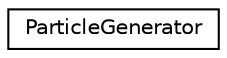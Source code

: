 digraph "Graphical Class Hierarchy"
{
 // LATEX_PDF_SIZE
  edge [fontname="Helvetica",fontsize="10",labelfontname="Helvetica",labelfontsize="10"];
  node [fontname="Helvetica",fontsize="10",shape=record];
  rankdir="LR";
  Node0 [label="ParticleGenerator",height=0.2,width=0.4,color="black", fillcolor="white", style="filled",URL="$class_particle_generator.html",tooltip=" "];
}
